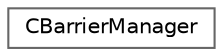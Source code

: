 digraph "Graphical Class Hierarchy"
{
 // LATEX_PDF_SIZE
  bgcolor="transparent";
  edge [fontname=Helvetica,fontsize=10,labelfontname=Helvetica,labelfontsize=10];
  node [fontname=Helvetica,fontsize=10,shape=box,height=0.2,width=0.4];
  rankdir="LR";
  Node0 [id="Node000000",label="CBarrierManager",height=0.2,width=0.4,color="grey40", fillcolor="white", style="filled",URL="$class_c_barrier_manager.html",tooltip=" "];
}
